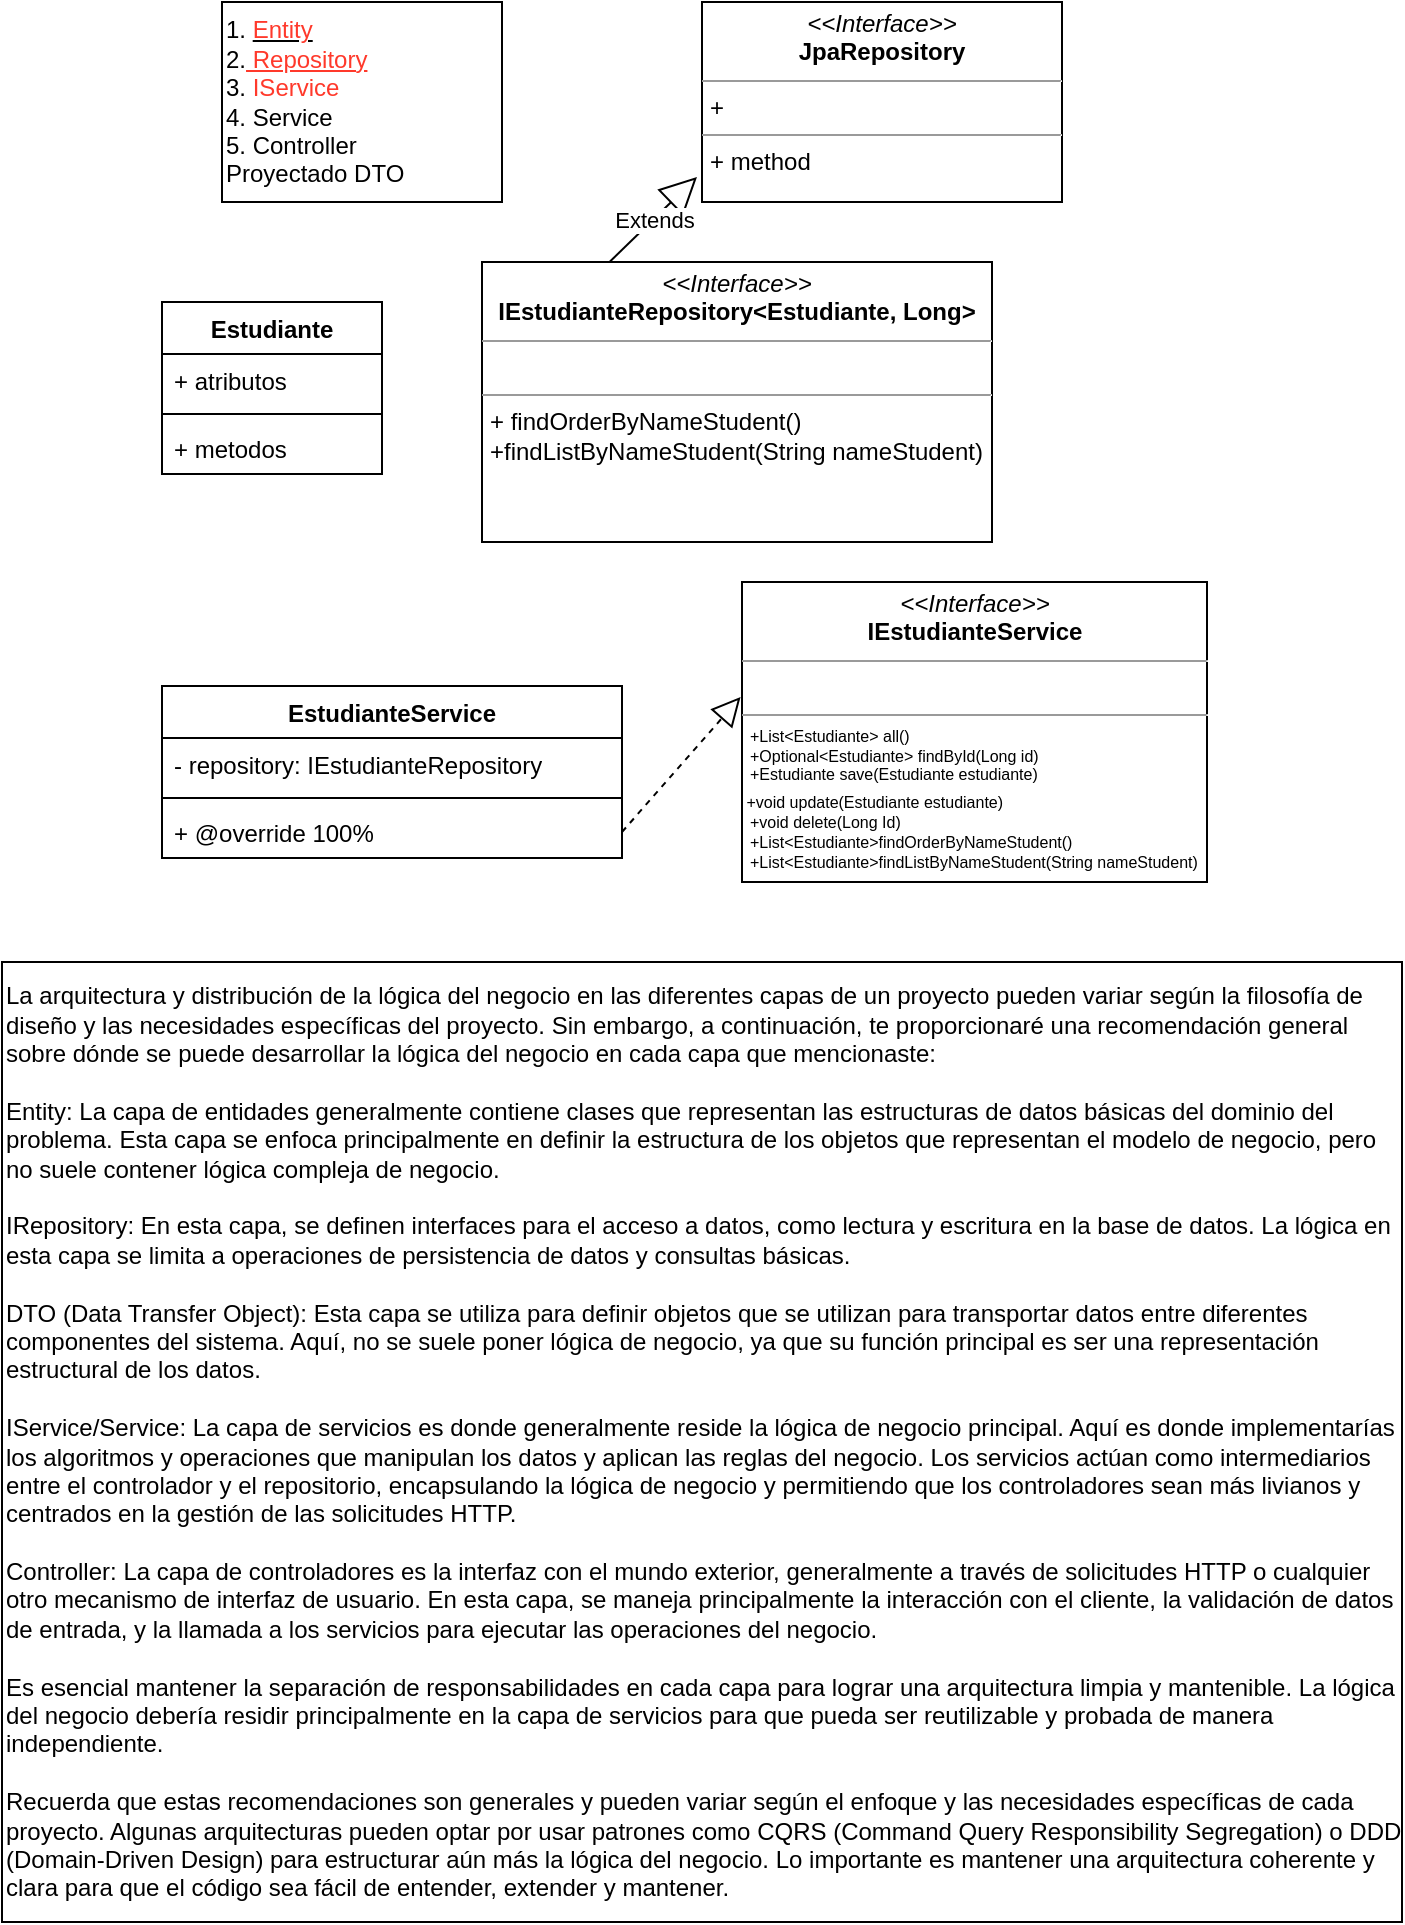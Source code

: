 <mxfile version="21.6.6" type="gitlab">
  <diagram name="Page-1" id="RP3VcAB6JYIFknzs28-T">
    <mxGraphModel dx="1493" dy="651" grid="1" gridSize="10" guides="1" tooltips="1" connect="1" arrows="1" fold="1" page="1" pageScale="1" pageWidth="850" pageHeight="1100" math="0" shadow="0">
      <root>
        <mxCell id="0" />
        <mxCell id="1" parent="0" />
        <mxCell id="jz2vWSNyoKjlEuB22etv-1" value="1. &lt;u&gt;&lt;font color=&quot;#ff392b&quot;&gt;Entity&lt;/font&gt;&lt;/u&gt;&lt;br&gt;2.&lt;font color=&quot;#ff392b&quot;&gt;&lt;u&gt; Repository&lt;/u&gt;&lt;/font&gt;&lt;br&gt;3.&lt;font color=&quot;#ff392b&quot;&gt; IService&lt;/font&gt;&lt;br&gt;4. Service&lt;br&gt;5. Controller&lt;br&gt;Proyectado DTO" style="rounded=0;whiteSpace=wrap;html=1;align=left;" vertex="1" parent="1">
          <mxGeometry x="170" y="30" width="140" height="100" as="geometry" />
        </mxCell>
        <mxCell id="jz2vWSNyoKjlEuB22etv-2" value="&lt;p style=&quot;margin:0px;margin-top:4px;text-align:center;&quot;&gt;&lt;i&gt;&amp;lt;&amp;lt;Interface&amp;gt;&amp;gt;&lt;/i&gt;&lt;br&gt;&lt;b&gt;IEstudianteRepository&amp;lt;Estudiante, Long&amp;gt;&lt;/b&gt;&lt;/p&gt;&lt;hr size=&quot;1&quot;&gt;&lt;p style=&quot;margin:0px;margin-left:4px;&quot;&gt;&lt;br&gt;&lt;/p&gt;&lt;hr size=&quot;1&quot;&gt;&lt;p style=&quot;margin:0px;margin-left:4px;&quot;&gt;+&amp;nbsp;findOrderByNameStudent()&lt;/p&gt;&lt;p style=&quot;margin:0px;margin-left:4px;&quot;&gt;+findListByNameStudent(String&amp;nbsp;nameStudent&lt;span style=&quot;background-color: initial;&quot;&gt;)&lt;/span&gt;&lt;/p&gt;" style="verticalAlign=top;align=left;overflow=fill;fontSize=12;fontFamily=Helvetica;html=1;whiteSpace=wrap;" vertex="1" parent="1">
          <mxGeometry x="300" y="160" width="255" height="140" as="geometry" />
        </mxCell>
        <mxCell id="jz2vWSNyoKjlEuB22etv-3" value="Estudiante" style="swimlane;fontStyle=1;align=center;verticalAlign=top;childLayout=stackLayout;horizontal=1;startSize=26;horizontalStack=0;resizeParent=1;resizeParentMax=0;resizeLast=0;collapsible=1;marginBottom=0;whiteSpace=wrap;html=1;" vertex="1" parent="1">
          <mxGeometry x="140" y="180" width="110" height="86" as="geometry" />
        </mxCell>
        <mxCell id="jz2vWSNyoKjlEuB22etv-4" value="+ atributos" style="text;strokeColor=none;fillColor=none;align=left;verticalAlign=top;spacingLeft=4;spacingRight=4;overflow=hidden;rotatable=0;points=[[0,0.5],[1,0.5]];portConstraint=eastwest;whiteSpace=wrap;html=1;" vertex="1" parent="jz2vWSNyoKjlEuB22etv-3">
          <mxGeometry y="26" width="110" height="26" as="geometry" />
        </mxCell>
        <mxCell id="jz2vWSNyoKjlEuB22etv-5" value="" style="line;strokeWidth=1;fillColor=none;align=left;verticalAlign=middle;spacingTop=-1;spacingLeft=3;spacingRight=3;rotatable=0;labelPosition=right;points=[];portConstraint=eastwest;strokeColor=inherit;" vertex="1" parent="jz2vWSNyoKjlEuB22etv-3">
          <mxGeometry y="52" width="110" height="8" as="geometry" />
        </mxCell>
        <mxCell id="jz2vWSNyoKjlEuB22etv-6" value="+ metodos" style="text;strokeColor=none;fillColor=none;align=left;verticalAlign=top;spacingLeft=4;spacingRight=4;overflow=hidden;rotatable=0;points=[[0,0.5],[1,0.5]];portConstraint=eastwest;whiteSpace=wrap;html=1;" vertex="1" parent="jz2vWSNyoKjlEuB22etv-3">
          <mxGeometry y="60" width="110" height="26" as="geometry" />
        </mxCell>
        <mxCell id="jz2vWSNyoKjlEuB22etv-7" value="&lt;p style=&quot;margin:0px;margin-top:4px;text-align:center;&quot;&gt;&lt;i&gt;&amp;lt;&amp;lt;Interface&amp;gt;&amp;gt;&lt;/i&gt;&lt;br&gt;&lt;b&gt;JpaRepository&lt;/b&gt;&lt;/p&gt;&lt;hr size=&quot;1&quot;&gt;&lt;p style=&quot;margin:0px;margin-left:4px;&quot;&gt;+&amp;nbsp;&lt;br&gt;&lt;/p&gt;&lt;hr size=&quot;1&quot;&gt;&lt;p style=&quot;margin:0px;margin-left:4px;&quot;&gt;+ method&lt;br&gt;&lt;/p&gt;" style="verticalAlign=top;align=left;overflow=fill;fontSize=12;fontFamily=Helvetica;html=1;whiteSpace=wrap;" vertex="1" parent="1">
          <mxGeometry x="410" y="30" width="180" height="100" as="geometry" />
        </mxCell>
        <mxCell id="jz2vWSNyoKjlEuB22etv-8" value="Extends" style="endArrow=block;endSize=16;endFill=0;html=1;rounded=0;entryX=-0.014;entryY=0.875;entryDx=0;entryDy=0;entryPerimeter=0;exitX=0.25;exitY=0;exitDx=0;exitDy=0;" edge="1" parent="1" source="jz2vWSNyoKjlEuB22etv-2" target="jz2vWSNyoKjlEuB22etv-7">
          <mxGeometry width="160" relative="1" as="geometry">
            <mxPoint x="270" y="170" as="sourcePoint" />
            <mxPoint x="430" y="170" as="targetPoint" />
          </mxGeometry>
        </mxCell>
        <mxCell id="jz2vWSNyoKjlEuB22etv-9" value="&lt;p style=&quot;margin:0px;margin-top:4px;text-align:center;&quot;&gt;&lt;i&gt;&amp;lt;&amp;lt;Interface&amp;gt;&amp;gt;&lt;/i&gt;&lt;br&gt;&lt;b&gt;IEstudianteService&lt;/b&gt;&lt;/p&gt;&lt;hr size=&quot;1&quot;&gt;&lt;p style=&quot;margin:0px;margin-left:4px;&quot;&gt;&lt;br&gt;&lt;/p&gt;&lt;hr size=&quot;1&quot;&gt;&lt;p style=&quot;margin: 0px 0px 0px 4px; font-size: 8px;&quot;&gt;&lt;font style=&quot;font-size: 8px;&quot;&gt;+List&amp;lt;Estudiante&amp;gt; all()&amp;nbsp;&lt;/font&gt;&lt;/p&gt;&lt;p style=&quot;margin: 0px 0px 0px 4px; font-size: 8px;&quot;&gt;&lt;font style=&quot;font-size: 8px;&quot;&gt;+Optional&amp;lt;Estudiante&amp;gt; findById(Long id)&lt;/font&gt;&lt;/p&gt;&lt;p style=&quot;margin: 0px 0px 0px 4px; font-size: 8px;&quot;&gt;&lt;font style=&quot;font-size: 8px;&quot;&gt;+Estudiante save(Estudiante estudiante)&lt;/font&gt;&lt;/p&gt;&lt;font style=&quot;font-size: 8px;&quot;&gt;&amp;nbsp;+void update(Estudiante estudiante)&lt;br&gt;&lt;/font&gt;&lt;p style=&quot;margin: 0px 0px 0px 4px; font-size: 8px;&quot;&gt;&lt;font style=&quot;font-size: 8px;&quot;&gt;+void delete(Long Id)&lt;br&gt;&lt;/font&gt;&lt;/p&gt;&lt;p style=&quot;margin: 0px 0px 0px 4px; font-size: 8px;&quot;&gt;&lt;font style=&quot;font-size: 8px;&quot;&gt;+List&amp;lt;Estudiante&amp;gt;findOrderByNameStudent()&lt;/font&gt;&lt;/p&gt;&lt;p style=&quot;margin: 0px 0px 0px 4px; font-size: 8px;&quot;&gt;&lt;font style=&quot;font-size: 8px;&quot;&gt;+List&amp;lt;Estudiante&amp;gt;findListByNameStudent(String&amp;nbsp;nameStudent&lt;span style=&quot;background-color: initial;&quot;&gt;)&lt;/span&gt;&lt;/font&gt;&lt;/p&gt;" style="verticalAlign=top;align=left;overflow=fill;fontSize=12;fontFamily=Helvetica;html=1;whiteSpace=wrap;" vertex="1" parent="1">
          <mxGeometry x="430" y="320" width="232.5" height="150" as="geometry" />
        </mxCell>
        <mxCell id="jz2vWSNyoKjlEuB22etv-10" value="EstudianteService" style="swimlane;fontStyle=1;align=center;verticalAlign=top;childLayout=stackLayout;horizontal=1;startSize=26;horizontalStack=0;resizeParent=1;resizeParentMax=0;resizeLast=0;collapsible=1;marginBottom=0;whiteSpace=wrap;html=1;" vertex="1" parent="1">
          <mxGeometry x="140" y="372" width="230" height="86" as="geometry" />
        </mxCell>
        <mxCell id="jz2vWSNyoKjlEuB22etv-11" value="- repository: IEstudianteRepository" style="text;strokeColor=none;fillColor=none;align=left;verticalAlign=top;spacingLeft=4;spacingRight=4;overflow=hidden;rotatable=0;points=[[0,0.5],[1,0.5]];portConstraint=eastwest;whiteSpace=wrap;html=1;" vertex="1" parent="jz2vWSNyoKjlEuB22etv-10">
          <mxGeometry y="26" width="230" height="26" as="geometry" />
        </mxCell>
        <mxCell id="jz2vWSNyoKjlEuB22etv-12" value="" style="line;strokeWidth=1;fillColor=none;align=left;verticalAlign=middle;spacingTop=-1;spacingLeft=3;spacingRight=3;rotatable=0;labelPosition=right;points=[];portConstraint=eastwest;strokeColor=inherit;" vertex="1" parent="jz2vWSNyoKjlEuB22etv-10">
          <mxGeometry y="52" width="230" height="8" as="geometry" />
        </mxCell>
        <mxCell id="jz2vWSNyoKjlEuB22etv-13" value="+ @override 100%" style="text;strokeColor=none;fillColor=none;align=left;verticalAlign=top;spacingLeft=4;spacingRight=4;overflow=hidden;rotatable=0;points=[[0,0.5],[1,0.5]];portConstraint=eastwest;whiteSpace=wrap;html=1;" vertex="1" parent="jz2vWSNyoKjlEuB22etv-10">
          <mxGeometry y="60" width="230" height="26" as="geometry" />
        </mxCell>
        <mxCell id="jz2vWSNyoKjlEuB22etv-14" value="" style="endArrow=block;dashed=1;endFill=0;endSize=12;html=1;rounded=0;exitX=1;exitY=0.5;exitDx=0;exitDy=0;entryX=-0.003;entryY=0.383;entryDx=0;entryDy=0;entryPerimeter=0;" edge="1" parent="1" source="jz2vWSNyoKjlEuB22etv-13" target="jz2vWSNyoKjlEuB22etv-9">
          <mxGeometry width="160" relative="1" as="geometry">
            <mxPoint x="300" y="390" as="sourcePoint" />
            <mxPoint x="460" y="390" as="targetPoint" />
          </mxGeometry>
        </mxCell>
        <mxCell id="jz2vWSNyoKjlEuB22etv-15" value="&lt;div&gt;La arquitectura y distribución de la lógica del negocio en las diferentes capas de un proyecto pueden variar según la filosofía de diseño y las necesidades específicas del proyecto. Sin embargo, a continuación, te proporcionaré una recomendación general sobre dónde se puede desarrollar la lógica del negocio en cada capa que mencionaste:&lt;/div&gt;&lt;div&gt;&lt;br&gt;&lt;/div&gt;&lt;div&gt;Entity: La capa de entidades generalmente contiene clases que representan las estructuras de datos básicas del dominio del problema. Esta capa se enfoca principalmente en definir la estructura de los objetos que representan el modelo de negocio, pero no suele contener lógica compleja de negocio.&lt;/div&gt;&lt;div&gt;&lt;br&gt;&lt;/div&gt;&lt;div&gt;IRepository: En esta capa, se definen interfaces para el acceso a datos, como lectura y escritura en la base de datos. La lógica en esta capa se limita a operaciones de persistencia de datos y consultas básicas.&lt;/div&gt;&lt;div&gt;&lt;br&gt;&lt;/div&gt;&lt;div&gt;DTO (Data Transfer Object): Esta capa se utiliza para definir objetos que se utilizan para transportar datos entre diferentes componentes del sistema. Aquí, no se suele poner lógica de negocio, ya que su función principal es ser una representación estructural de los datos.&lt;/div&gt;&lt;div&gt;&lt;br&gt;&lt;/div&gt;&lt;div&gt;IService/Service: La capa de servicios es donde generalmente reside la lógica de negocio principal. Aquí es donde implementarías los algoritmos y operaciones que manipulan los datos y aplican las reglas del negocio. Los servicios actúan como intermediarios entre el controlador y el repositorio, encapsulando la lógica de negocio y permitiendo que los controladores sean más livianos y centrados en la gestión de las solicitudes HTTP.&lt;/div&gt;&lt;div&gt;&lt;br&gt;&lt;/div&gt;&lt;div&gt;Controller: La capa de controladores es la interfaz con el mundo exterior, generalmente a través de solicitudes HTTP o cualquier otro mecanismo de interfaz de usuario. En esta capa, se maneja principalmente la interacción con el cliente, la validación de datos de entrada, y la llamada a los servicios para ejecutar las operaciones del negocio.&lt;/div&gt;&lt;div&gt;&lt;br&gt;&lt;/div&gt;&lt;div&gt;Es esencial mantener la separación de responsabilidades en cada capa para lograr una arquitectura limpia y mantenible. La lógica del negocio debería residir principalmente en la capa de servicios para que pueda ser reutilizable y probada de manera independiente.&lt;/div&gt;&lt;div&gt;&lt;br&gt;&lt;/div&gt;&lt;div&gt;Recuerda que estas recomendaciones son generales y pueden variar según el enfoque y las necesidades específicas de cada proyecto. Algunas arquitecturas pueden optar por usar patrones como CQRS (Command Query Responsibility Segregation) o DDD (Domain-Driven Design) para estructurar aún más la lógica del negocio. Lo importante es mantener una arquitectura coherente y clara para que el código sea fácil de entender, extender y mantener.&lt;/div&gt;" style="rounded=0;whiteSpace=wrap;html=1;align=left;" vertex="1" parent="1">
          <mxGeometry x="60" y="510" width="700" height="480" as="geometry" />
        </mxCell>
      </root>
    </mxGraphModel>
  </diagram>
</mxfile>
